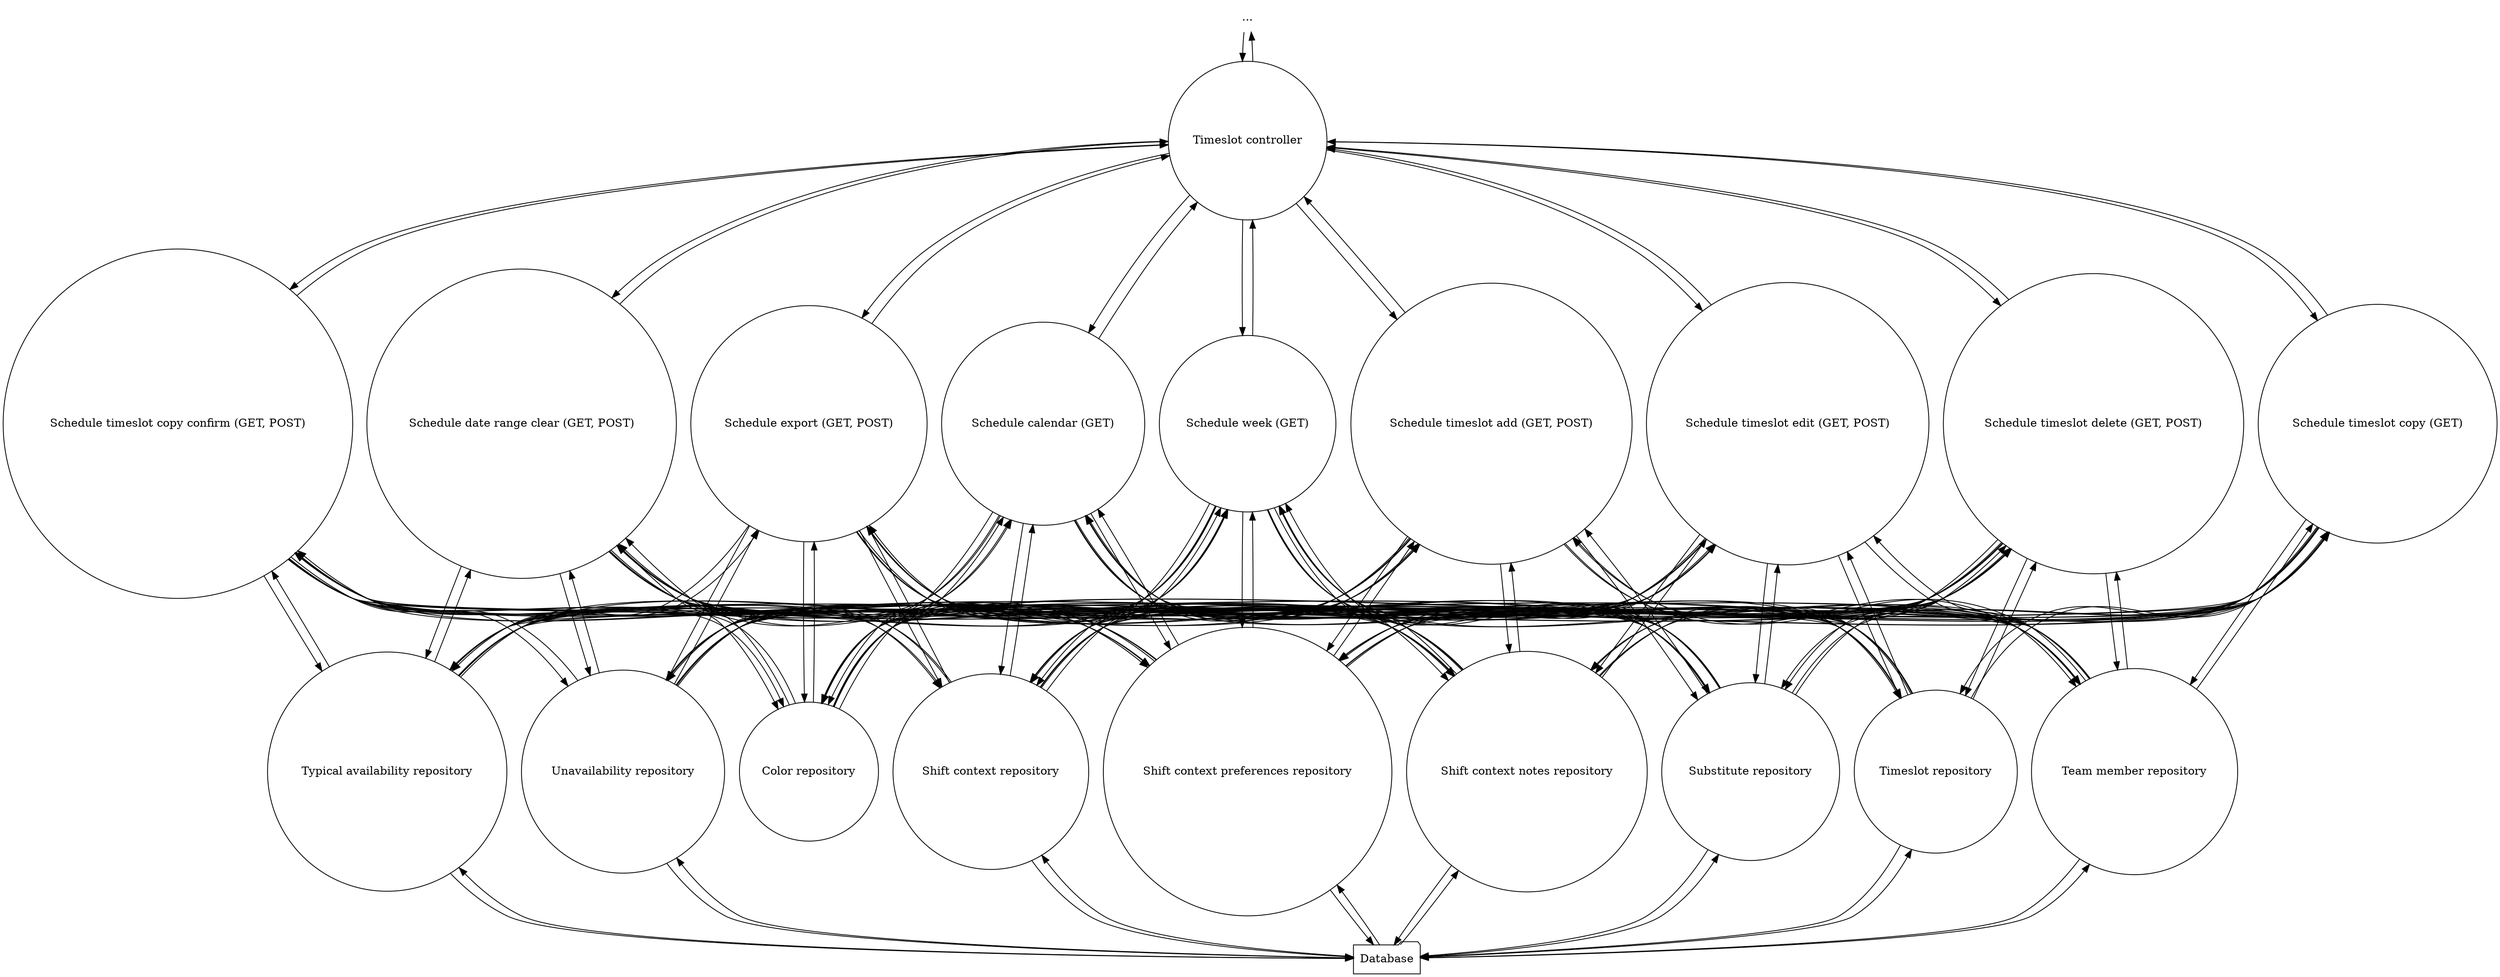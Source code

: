 digraph data_flow_diagram {
    node [ shape = circle ]
    
    "..." [ shape = none ]
    
    "..." -> "Timeslot controller" -> "..."

    subgraph actions {
        rank = same
        
        "Schedule calendar (GET)"
        "Schedule week (GET)"
        "Schedule timeslot add (GET, POST)"
        "Schedule timeslot edit (GET, POST)"
        "Schedule timeslot delete (GET, POST)"
        "Schedule timeslot copy (GET)"
        "Schedule timeslot copy confirm (GET, POST)"
        "Schedule date range clear (GET, POST)"
        "Schedule export (GET, POST)"
    }
    
    "Timeslot controller" -> {
        "Schedule calendar (GET)"
        "Schedule week (GET)"
        "Schedule timeslot add (GET, POST)"
        "Schedule timeslot edit (GET, POST)"
        "Schedule timeslot delete (GET, POST)"
        "Schedule timeslot copy (GET)"
        "Schedule timeslot copy confirm (GET, POST)"
        "Schedule date range clear (GET, POST)"
        "Schedule export (GET, POST)"
    } -> "Timeslot controller"
    
    subgraph repositories {
        rank = same
        
        "Team member repository"
        "Typical availability repository"
        "Unavailability repository"
        "Shift context repository"
        "Shift context preferences repository"
        "Color repository"
        "Shift context notes repository"
        "Substitute repository"
        "Timeslot repository"
    }
    
    {
        "Schedule calendar (GET)"
        "Schedule week (GET)"
        "Schedule timeslot add (GET, POST)"
        "Schedule timeslot edit (GET, POST)"
        "Schedule timeslot delete (GET, POST)"
        "Schedule timeslot copy (GET)"
        "Schedule timeslot copy confirm (GET, POST)"
        "Schedule date range clear (GET, POST)"
        "Schedule export (GET, POST)"
    }
    ->
    {
        "Team member repository"
        "Typical availability repository"
        "Unavailability repository"
        "Shift context repository"
        "Shift context preferences repository"
        "Color repository"
        "Shift context notes repository"
        "Substitute repository"
        "Timeslot repository"
    }
    ->
    {
        "Schedule calendar (GET)"
        "Schedule week (GET)"
        "Schedule timeslot add (GET, POST)"
        "Schedule timeslot edit (GET, POST)"
        "Schedule timeslot delete (GET, POST)"
        "Schedule timeslot copy (GET)"
        "Schedule timeslot copy confirm (GET, POST)"
        "Schedule date range clear (GET, POST)"
        "Schedule export (GET, POST)"
    }
    
    Database [ shape = folder ]
    
    Database -> {
        "Team member repository"
        "Typical availability repository"
        "Unavailability repository"
        "Shift context repository"
        "Shift context preferences repository"
        "Shift context notes repository"
        "Substitute repository"
        "Timeslot repository"
    } -> Database
}
